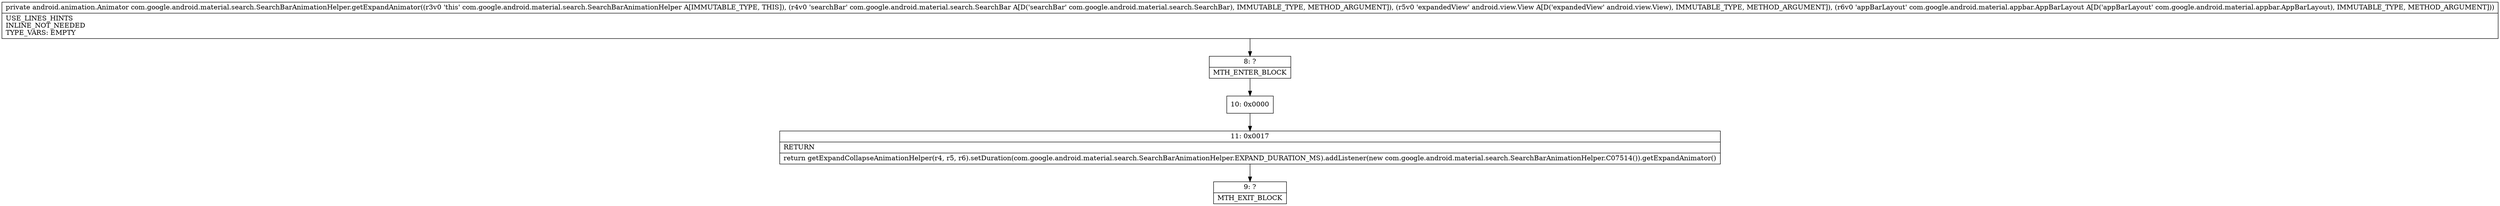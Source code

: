 digraph "CFG forcom.google.android.material.search.SearchBarAnimationHelper.getExpandAnimator(Lcom\/google\/android\/material\/search\/SearchBar;Landroid\/view\/View;Lcom\/google\/android\/material\/appbar\/AppBarLayout;)Landroid\/animation\/Animator;" {
Node_8 [shape=record,label="{8\:\ ?|MTH_ENTER_BLOCK\l}"];
Node_10 [shape=record,label="{10\:\ 0x0000}"];
Node_11 [shape=record,label="{11\:\ 0x0017|RETURN\l|return getExpandCollapseAnimationHelper(r4, r5, r6).setDuration(com.google.android.material.search.SearchBarAnimationHelper.EXPAND_DURATION_MS).addListener(new com.google.android.material.search.SearchBarAnimationHelper.C07514()).getExpandAnimator()\l}"];
Node_9 [shape=record,label="{9\:\ ?|MTH_EXIT_BLOCK\l}"];
MethodNode[shape=record,label="{private android.animation.Animator com.google.android.material.search.SearchBarAnimationHelper.getExpandAnimator((r3v0 'this' com.google.android.material.search.SearchBarAnimationHelper A[IMMUTABLE_TYPE, THIS]), (r4v0 'searchBar' com.google.android.material.search.SearchBar A[D('searchBar' com.google.android.material.search.SearchBar), IMMUTABLE_TYPE, METHOD_ARGUMENT]), (r5v0 'expandedView' android.view.View A[D('expandedView' android.view.View), IMMUTABLE_TYPE, METHOD_ARGUMENT]), (r6v0 'appBarLayout' com.google.android.material.appbar.AppBarLayout A[D('appBarLayout' com.google.android.material.appbar.AppBarLayout), IMMUTABLE_TYPE, METHOD_ARGUMENT]))  | USE_LINES_HINTS\lINLINE_NOT_NEEDED\lTYPE_VARS: EMPTY\l}"];
MethodNode -> Node_8;Node_8 -> Node_10;
Node_10 -> Node_11;
Node_11 -> Node_9;
}

